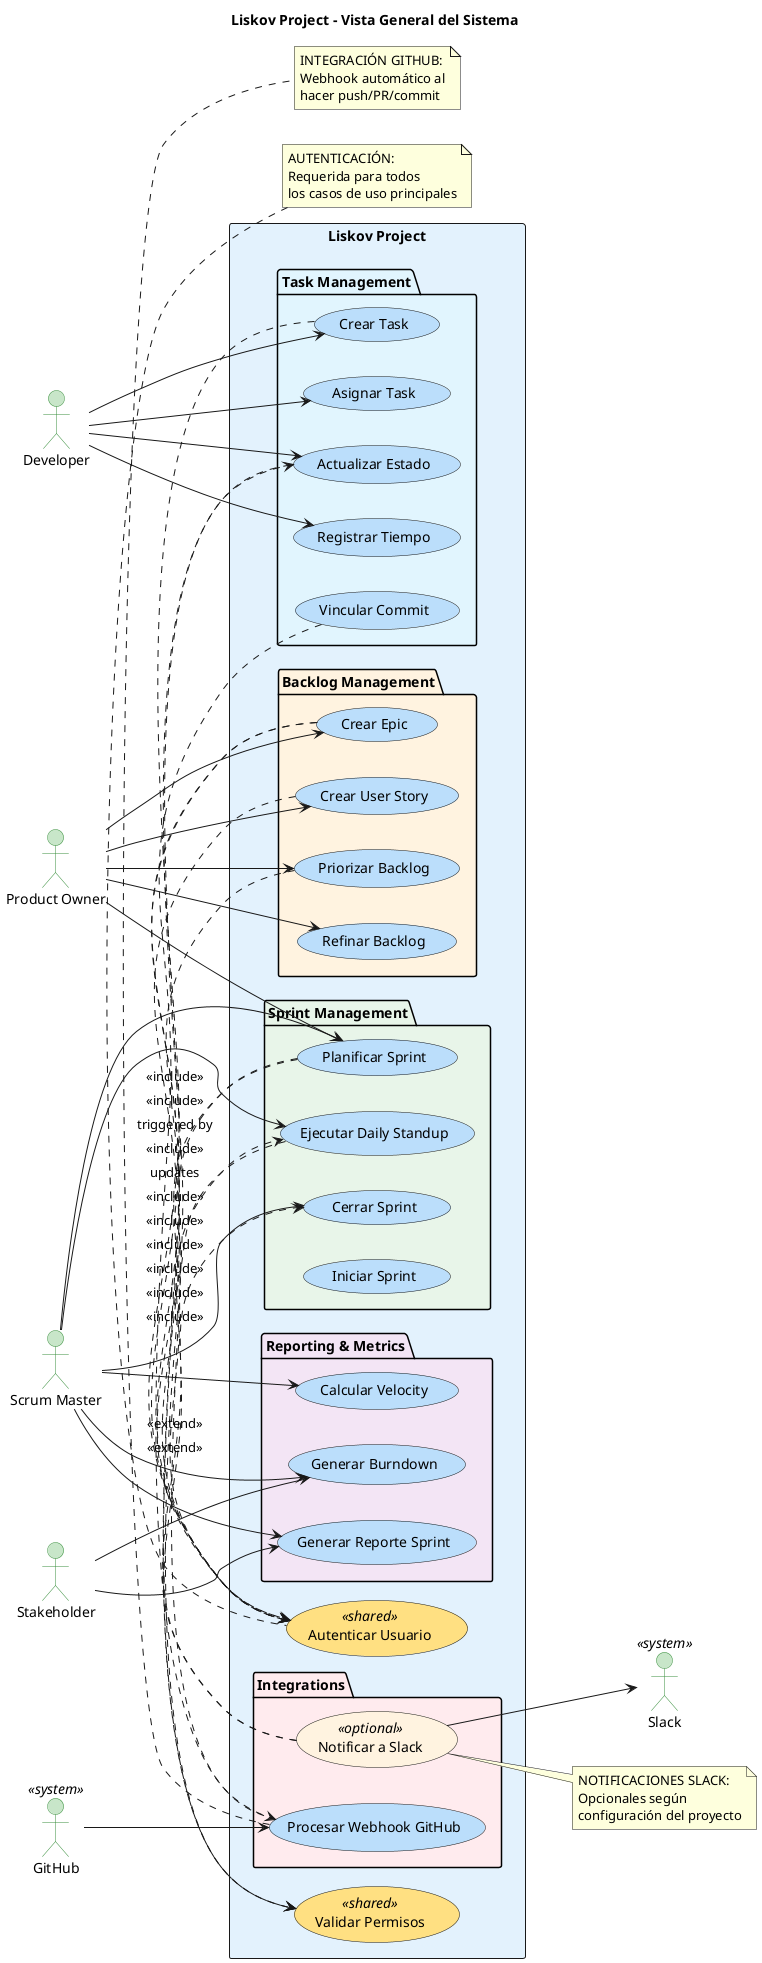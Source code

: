 @startuml
title Liskov Project - Vista General del Sistema

left to right direction

skinparam actorBackgroundColor #C8E6C9
skinparam actorBorderColor #388E3C
skinparam packageBackgroundColor #E3F2FD
skinparam usecaseBackgroundColor #BBDEFB
skinparam usecaseBackgroundColor<<shared>> #FFE082
skinparam usecaseBackgroundColor<<optional>> #FFF3E0

' Actores Humanos
actor "Developer" as dev
actor "Product Owner" as po
actor "Scrum Master" as sm
actor "Stakeholder" as stake

' Sistemas Externos
actor "GitHub" as github <<system>>
actor "Slack" as slack <<system>>

rectangle "Liskov Project" {

  ' Casos de uso compartidos
  usecase "Autenticar Usuario" as auth <<shared>>
  usecase "Validar Permisos" as perms <<shared>>

  package "Sprint Management" #E8F5E9 {
    usecase "Planificar Sprint" as UC1
    usecase "Iniciar Sprint" as UC2
    usecase "Ejecutar Daily Standup" as UC3
    usecase "Cerrar Sprint" as UC4
  }

  package "Backlog Management" #FFF3E0 {
    usecase "Crear Epic" as UC5
    usecase "Crear User Story" as UC6
    usecase "Priorizar Backlog" as UC7
    usecase "Refinar Backlog" as UC8
  }

  package "Task Management" #E1F5FE {
    usecase "Crear Task" as UC9
    usecase "Asignar Task" as UC10
    usecase "Actualizar Estado" as UC11
    usecase "Registrar Tiempo" as UC12
    usecase "Vincular Commit" as UC13
  }

  package "Reporting & Metrics" #F3E5F5 {
    usecase "Generar Burndown" as UC14
    usecase "Calcular Velocity" as UC15
    usecase "Generar Reporte Sprint" as UC16
  }

  package "Integrations" #FFEBEE {
    usecase "Procesar Webhook GitHub" as UC17
    usecase "Notificar a Slack" as UC18 <<optional>>
  }
}

' Relaciones Actores - CU
po --> UC1
sm --> UC1
sm --> UC3
sm --> UC4
po --> UC5
po --> UC6
po --> UC7
po --> UC8
dev --> UC9
dev --> UC10
dev --> UC11
dev --> UC12
sm --> UC14
sm --> UC15
sm --> UC16
stake --> UC14
stake --> UC16

' Relaciones con sistemas externos
github --> UC17
UC18 --> slack

' Include compartido (principales)
UC1 .> auth : <<include>>
UC3 .> auth : <<include>>
UC5 .> auth : <<include>>
UC6 .> auth : <<include>>
UC9 .> auth : <<include>>
UC11 .> auth : <<include>>

UC1 .> perms : <<include>>
UC5 .> perms : <<include>>
UC7 .> perms : <<include>>

' Extend (opcionales)
UC18 .> UC3 : <<extend>>
UC18 .> UC4 : <<extend>>

' Relaciones entre módulos
UC13 ..> UC17 : triggered by
UC17 ..> UC11 : updates

note top of auth
  AUTENTICACIÓN:
  Requerida para todos
  los casos de uso principales
end note

note bottom of UC17
  INTEGRACIÓN GITHUB:
  Webhook automático al
  hacer push/PR/commit
end note

note right of UC18
  NOTIFICACIONES SLACK:
  Opcionales según
  configuración del proyecto
end note

@enduml
